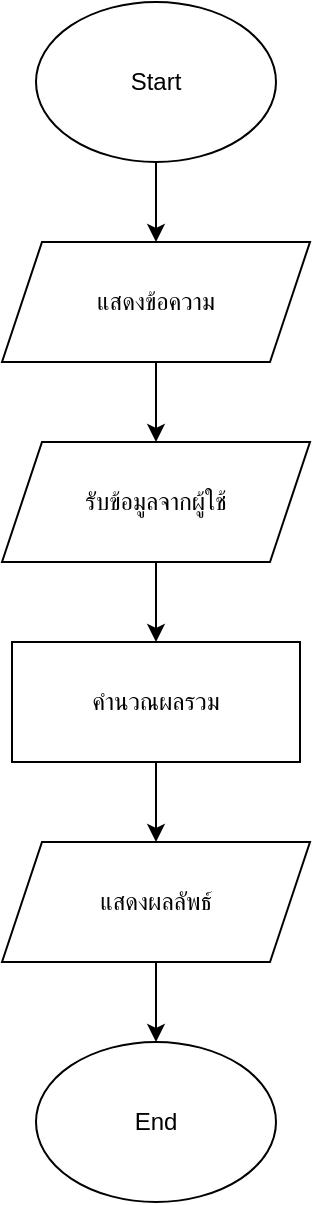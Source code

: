<mxfile version="24.9.0">
  <diagram name="หน้า-1" id="p7PYcfhG8gllAun52MiM">
    <mxGraphModel dx="1666" dy="747" grid="1" gridSize="10" guides="1" tooltips="1" connect="1" arrows="1" fold="1" page="1" pageScale="1" pageWidth="827" pageHeight="1169" math="0" shadow="0">
      <root>
        <mxCell id="0" />
        <mxCell id="1" parent="0" />
        <mxCell id="kVawy1lM2cVDPK1J28o6-5" value="" style="edgeStyle=orthogonalEdgeStyle;rounded=0;orthogonalLoop=1;jettySize=auto;html=1;" edge="1" parent="1" source="oI9zN6-_PxrDfcwFiO0w-2" target="kVawy1lM2cVDPK1J28o6-1">
          <mxGeometry relative="1" as="geometry" />
        </mxCell>
        <mxCell id="oI9zN6-_PxrDfcwFiO0w-2" value="Start" style="ellipse;whiteSpace=wrap;html=1;" parent="1" vertex="1">
          <mxGeometry x="354" y="20" width="120" height="80" as="geometry" />
        </mxCell>
        <mxCell id="oI9zN6-_PxrDfcwFiO0w-12" value="End" style="ellipse;whiteSpace=wrap;html=1;" parent="1" vertex="1">
          <mxGeometry x="354" y="540" width="120" height="80" as="geometry" />
        </mxCell>
        <mxCell id="kVawy1lM2cVDPK1J28o6-6" value="" style="edgeStyle=orthogonalEdgeStyle;rounded=0;orthogonalLoop=1;jettySize=auto;html=1;" edge="1" parent="1" source="kVawy1lM2cVDPK1J28o6-1" target="kVawy1lM2cVDPK1J28o6-2">
          <mxGeometry relative="1" as="geometry" />
        </mxCell>
        <mxCell id="kVawy1lM2cVDPK1J28o6-1" value="แสดงข้อความ" style="shape=parallelogram;perimeter=parallelogramPerimeter;whiteSpace=wrap;html=1;fixedSize=1;" vertex="1" parent="1">
          <mxGeometry x="337" y="140" width="154" height="60" as="geometry" />
        </mxCell>
        <mxCell id="kVawy1lM2cVDPK1J28o6-7" value="" style="edgeStyle=orthogonalEdgeStyle;rounded=0;orthogonalLoop=1;jettySize=auto;html=1;" edge="1" parent="1" source="kVawy1lM2cVDPK1J28o6-2" target="kVawy1lM2cVDPK1J28o6-3">
          <mxGeometry relative="1" as="geometry" />
        </mxCell>
        <mxCell id="kVawy1lM2cVDPK1J28o6-2" value="รับข้อมูลจากผู้ใช้" style="shape=parallelogram;perimeter=parallelogramPerimeter;whiteSpace=wrap;html=1;fixedSize=1;" vertex="1" parent="1">
          <mxGeometry x="337" y="240" width="154" height="60" as="geometry" />
        </mxCell>
        <mxCell id="kVawy1lM2cVDPK1J28o6-8" value="" style="edgeStyle=orthogonalEdgeStyle;rounded=0;orthogonalLoop=1;jettySize=auto;html=1;" edge="1" parent="1" source="kVawy1lM2cVDPK1J28o6-3" target="kVawy1lM2cVDPK1J28o6-4">
          <mxGeometry relative="1" as="geometry" />
        </mxCell>
        <mxCell id="kVawy1lM2cVDPK1J28o6-3" value="คำนวณผลรวม" style="rounded=0;whiteSpace=wrap;html=1;" vertex="1" parent="1">
          <mxGeometry x="342" y="340" width="144" height="60" as="geometry" />
        </mxCell>
        <mxCell id="kVawy1lM2cVDPK1J28o6-9" value="" style="edgeStyle=orthogonalEdgeStyle;rounded=0;orthogonalLoop=1;jettySize=auto;html=1;" edge="1" parent="1" source="kVawy1lM2cVDPK1J28o6-4" target="oI9zN6-_PxrDfcwFiO0w-12">
          <mxGeometry relative="1" as="geometry" />
        </mxCell>
        <mxCell id="kVawy1lM2cVDPK1J28o6-4" value="แสดงผลลัพธ์" style="shape=parallelogram;perimeter=parallelogramPerimeter;whiteSpace=wrap;html=1;fixedSize=1;" vertex="1" parent="1">
          <mxGeometry x="337" y="440" width="154" height="60" as="geometry" />
        </mxCell>
      </root>
    </mxGraphModel>
  </diagram>
</mxfile>
